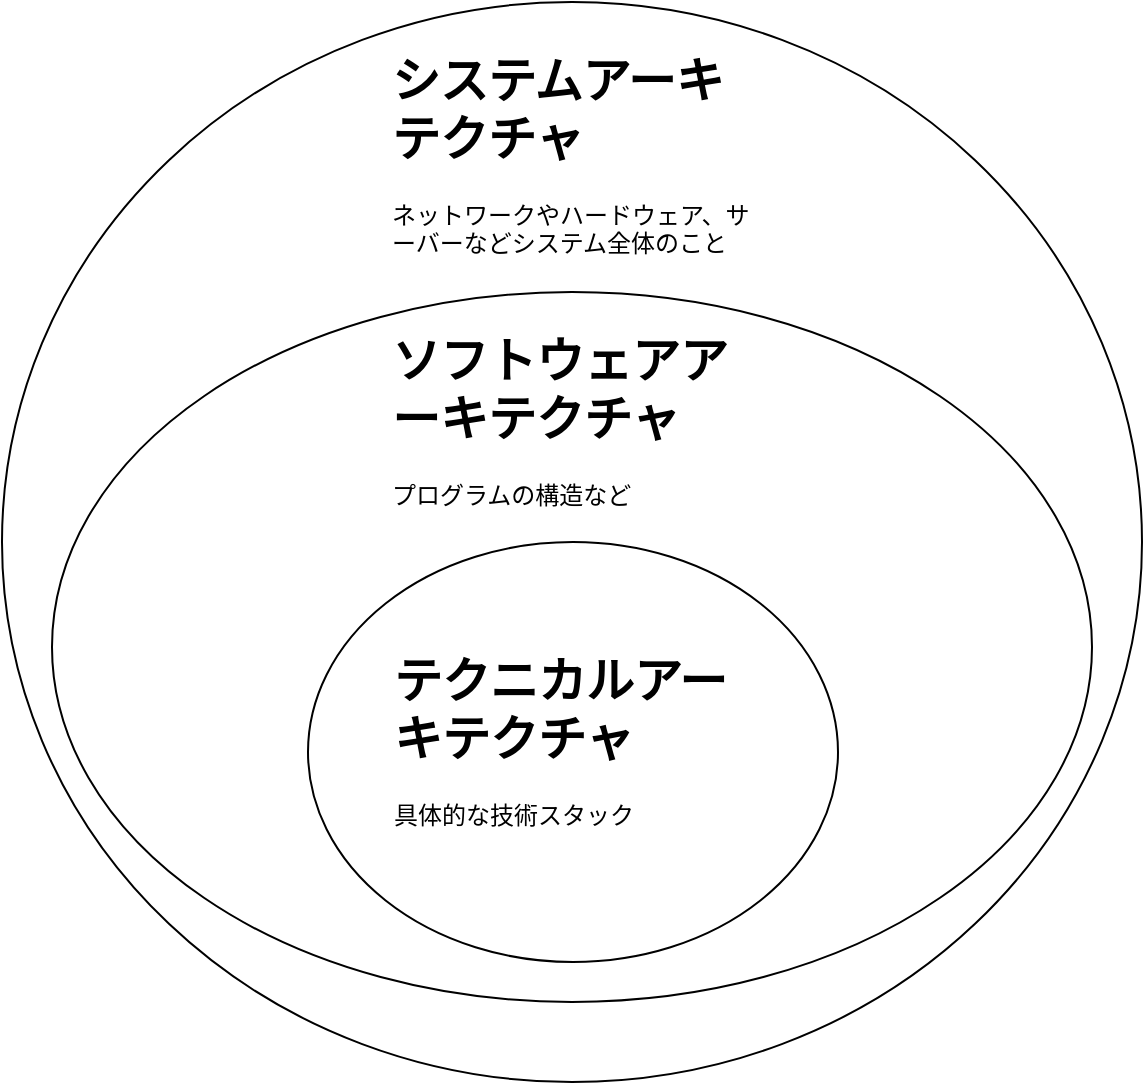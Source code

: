 <mxfile>
    <diagram id="88Gz2dndJNQ2T392yJFV" name="Page-1">
        <mxGraphModel dx="1057" dy="652" grid="1" gridSize="10" guides="1" tooltips="1" connect="1" arrows="1" fold="1" page="1" pageScale="1" pageWidth="850" pageHeight="1100" math="0" shadow="0">
            <root>
                <mxCell id="0"/>
                <mxCell id="1" parent="0"/>
                <mxCell id="3" value="" style="ellipse;whiteSpace=wrap;html=1;" vertex="1" parent="1">
                    <mxGeometry x="140" y="280" width="570" height="540" as="geometry"/>
                </mxCell>
                <mxCell id="4" value="&lt;h1&gt;システムアーキテクチャ&lt;/h1&gt;&lt;p&gt;ネットワークやハードウェア、サーバーなどシステム全体のこと&lt;/p&gt;" style="text;html=1;strokeColor=none;fillColor=none;spacing=5;spacingTop=-20;whiteSpace=wrap;overflow=hidden;rounded=0;" vertex="1" parent="1">
                    <mxGeometry x="330" y="300" width="190" height="120" as="geometry"/>
                </mxCell>
                <mxCell id="5" value="" style="ellipse;whiteSpace=wrap;html=1;" vertex="1" parent="1">
                    <mxGeometry x="165" y="425" width="520" height="355" as="geometry"/>
                </mxCell>
                <mxCell id="6" value="&lt;h1&gt;ソフトウェアアーキテクチャ&lt;/h1&gt;&lt;p&gt;プログラムの構造など&lt;/p&gt;" style="text;html=1;strokeColor=none;fillColor=none;spacing=5;spacingTop=-20;whiteSpace=wrap;overflow=hidden;rounded=0;" vertex="1" parent="1">
                    <mxGeometry x="330" y="440" width="190" height="100" as="geometry"/>
                </mxCell>
                <mxCell id="7" value="" style="ellipse;whiteSpace=wrap;html=1;" vertex="1" parent="1">
                    <mxGeometry x="293" y="550" width="265" height="210" as="geometry"/>
                </mxCell>
                <mxCell id="8" value="&lt;h1&gt;テクニカルアーキテクチャ&lt;/h1&gt;&lt;p&gt;具体的な技術スタック&lt;/p&gt;" style="text;html=1;strokeColor=none;fillColor=none;spacing=5;spacingTop=-20;whiteSpace=wrap;overflow=hidden;rounded=0;" vertex="1" parent="1">
                    <mxGeometry x="330.5" y="600" width="190" height="100" as="geometry"/>
                </mxCell>
            </root>
        </mxGraphModel>
    </diagram>
</mxfile>